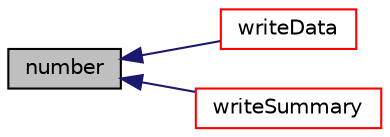 digraph "number"
{
  bgcolor="transparent";
  edge [fontname="Helvetica",fontsize="10",labelfontname="Helvetica",labelfontsize="10"];
  node [fontname="Helvetica",fontsize="10",shape=record];
  rankdir="LR";
  Node1 [label="number",height=0.2,width=0.4,color="black", fillcolor="grey75", style="filled", fontcolor="black"];
  Node1 -> Node2 [dir="back",color="midnightblue",fontsize="10",style="solid",fontname="Helvetica"];
  Node2 [label="writeData",height=0.2,width=0.4,color="red",URL="$a00646.html#a2a3ea7b116b283507dc19bc8f4719c3d",tooltip="Write reconstruction information for the object. "];
  Node1 -> Node3 [dir="back",color="midnightblue",fontsize="10",style="solid",fontname="Helvetica"];
  Node3 [label="writeSummary",height=0.2,width=0.4,color="red",URL="$a00646.html#a46abc8b058281199fba0b3b21ec9a6f7",tooltip="Write summary information about the object. "];
}
